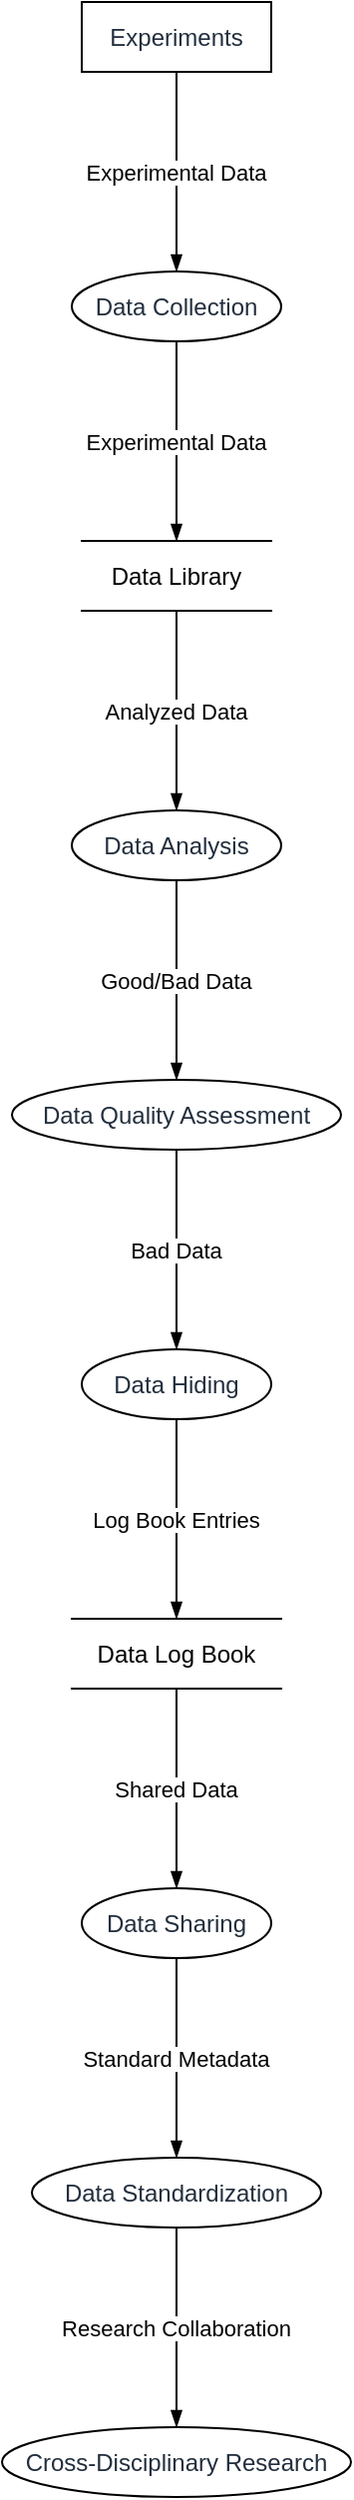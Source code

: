<mxfile version="23.0.2" type="device">
  <diagram name="Page-1" id="yKA3nkZ9hyEZQJGgd1ip">
    <mxGraphModel dx="794" dy="511" grid="1" gridSize="10" guides="1" tooltips="1" connect="1" arrows="1" fold="1" page="1" pageScale="1" pageWidth="827" pageHeight="1169" math="0" shadow="0">
      <root>
        <mxCell id="0" />
        <mxCell id="1" parent="0" />
        <UserObject label="Experiments" type="externalEntity" source="" flow="" placeholders="1" id="L_l9NxlN8VMAiC_uh_Qr-1">
          <mxCell style="shape=rectangle;whiteSpace=wrap;html=1;fillColor=#ffffff;strokeColor=#000000;align=center;verticalAlign=middle;fontColor=#232F3E;" vertex="1" parent="1">
            <mxGeometry x="40" width="95" height="35" as="geometry" />
          </mxCell>
        </UserObject>
        <UserObject label="Data Collection" type="process" source="1" flow="Experimental Data" placeholders="1" id="L_l9NxlN8VMAiC_uh_Qr-2">
          <mxCell style="shape=ellipse;perimeter=ellipsePerimeter;whiteSpace=wrap;html=1;fillColor=#ffffff;strokeColor=#000000;align=center;verticalAlign=middle;fontColor=#232F3E;" vertex="1" parent="1">
            <mxGeometry x="35" y="135" width="105" height="35" as="geometry" />
          </mxCell>
        </UserObject>
        <UserObject label="Data Library" type="dataStore" source="2" flow="Experimental Data" placeholders="1" id="L_l9NxlN8VMAiC_uh_Qr-3">
          <mxCell style="html=1;dashed=0;whiteSpace=wrap;shape=partialRectangle;right=0;left=0;" vertex="1" parent="1">
            <mxGeometry x="40" y="270" width="95" height="35" as="geometry" />
          </mxCell>
        </UserObject>
        <UserObject label="Data Analysis" type="process" source="3" flow="Analyzed Data" placeholders="1" id="L_l9NxlN8VMAiC_uh_Qr-4">
          <mxCell style="shape=ellipse;perimeter=ellipsePerimeter;whiteSpace=wrap;html=1;fillColor=#ffffff;strokeColor=#000000;align=center;verticalAlign=middle;fontColor=#232F3E;" vertex="1" parent="1">
            <mxGeometry x="35" y="405" width="105" height="35" as="geometry" />
          </mxCell>
        </UserObject>
        <UserObject label="Data Quality Assessment" type="process" source="4" flow="Good/Bad Data" placeholders="1" id="L_l9NxlN8VMAiC_uh_Qr-5">
          <mxCell style="shape=ellipse;perimeter=ellipsePerimeter;whiteSpace=wrap;html=1;fillColor=#ffffff;strokeColor=#000000;align=center;verticalAlign=middle;fontColor=#232F3E;" vertex="1" parent="1">
            <mxGeometry x="5" y="540" width="165" height="35" as="geometry" />
          </mxCell>
        </UserObject>
        <UserObject label="Data Hiding" type="process" source="5" flow="Bad Data" placeholders="1" id="L_l9NxlN8VMAiC_uh_Qr-6">
          <mxCell style="shape=ellipse;perimeter=ellipsePerimeter;whiteSpace=wrap;html=1;fillColor=#ffffff;strokeColor=#000000;align=center;verticalAlign=middle;fontColor=#232F3E;" vertex="1" parent="1">
            <mxGeometry x="40" y="675" width="95" height="35" as="geometry" />
          </mxCell>
        </UserObject>
        <UserObject label="Data Log Book" type="dataStore" source="6" flow="Log Book Entries" placeholders="1" id="L_l9NxlN8VMAiC_uh_Qr-7">
          <mxCell style="html=1;dashed=0;whiteSpace=wrap;shape=partialRectangle;right=0;left=0;" vertex="1" parent="1">
            <mxGeometry x="35" y="810" width="105" height="35" as="geometry" />
          </mxCell>
        </UserObject>
        <UserObject label="Data Sharing" type="process" source="7" flow="Shared Data" placeholders="1" id="L_l9NxlN8VMAiC_uh_Qr-8">
          <mxCell style="shape=ellipse;perimeter=ellipsePerimeter;whiteSpace=wrap;html=1;fillColor=#ffffff;strokeColor=#000000;align=center;verticalAlign=middle;fontColor=#232F3E;" vertex="1" parent="1">
            <mxGeometry x="40" y="945" width="95" height="35" as="geometry" />
          </mxCell>
        </UserObject>
        <UserObject label="Data Standardization" type="process" source="8" flow="Standard Metadata" placeholders="1" id="L_l9NxlN8VMAiC_uh_Qr-9">
          <mxCell style="shape=ellipse;perimeter=ellipsePerimeter;whiteSpace=wrap;html=1;fillColor=#ffffff;strokeColor=#000000;align=center;verticalAlign=middle;fontColor=#232F3E;" vertex="1" parent="1">
            <mxGeometry x="15" y="1080" width="145" height="35" as="geometry" />
          </mxCell>
        </UserObject>
        <UserObject label="Cross-Disciplinary Research" type="process" source="9" flow="Research Collaboration" placeholders="1" id="L_l9NxlN8VMAiC_uh_Qr-10">
          <mxCell style="shape=ellipse;perimeter=ellipsePerimeter;whiteSpace=wrap;html=1;fillColor=#ffffff;strokeColor=#000000;align=center;verticalAlign=middle;fontColor=#232F3E;" vertex="1" parent="1">
            <mxGeometry y="1215" width="175" height="35" as="geometry" />
          </mxCell>
        </UserObject>
        <mxCell id="L_l9NxlN8VMAiC_uh_Qr-11" value="Experimental Data" style="endArrow=blockThin;endFill=1;fontSize=11;orthogonal=1;noEdgeStyle=1;" edge="1" parent="1" source="L_l9NxlN8VMAiC_uh_Qr-1" target="L_l9NxlN8VMAiC_uh_Qr-2">
          <mxGeometry relative="1" as="geometry">
            <Array as="points">
              <mxPoint x="87.5" y="47" />
              <mxPoint x="87.5" y="123" />
            </Array>
          </mxGeometry>
        </mxCell>
        <mxCell id="L_l9NxlN8VMAiC_uh_Qr-12" value="Experimental Data" style="endArrow=blockThin;endFill=1;fontSize=11;orthogonal=1;noEdgeStyle=1;" edge="1" parent="1" source="L_l9NxlN8VMAiC_uh_Qr-2" target="L_l9NxlN8VMAiC_uh_Qr-3">
          <mxGeometry relative="1" as="geometry">
            <Array as="points">
              <mxPoint x="87.5" y="182" />
              <mxPoint x="87.5" y="258" />
            </Array>
          </mxGeometry>
        </mxCell>
        <mxCell id="L_l9NxlN8VMAiC_uh_Qr-13" value="Analyzed Data" style="endArrow=blockThin;endFill=1;fontSize=11;orthogonal=1;noEdgeStyle=1;" edge="1" parent="1" source="L_l9NxlN8VMAiC_uh_Qr-3" target="L_l9NxlN8VMAiC_uh_Qr-4">
          <mxGeometry relative="1" as="geometry">
            <Array as="points">
              <mxPoint x="87.5" y="317" />
              <mxPoint x="87.5" y="393" />
            </Array>
          </mxGeometry>
        </mxCell>
        <mxCell id="L_l9NxlN8VMAiC_uh_Qr-14" value="Good/Bad Data" style="endArrow=blockThin;endFill=1;fontSize=11;orthogonal=1;noEdgeStyle=1;" edge="1" parent="1" source="L_l9NxlN8VMAiC_uh_Qr-4" target="L_l9NxlN8VMAiC_uh_Qr-5">
          <mxGeometry relative="1" as="geometry">
            <Array as="points">
              <mxPoint x="87.5" y="452" />
              <mxPoint x="87.5" y="528" />
            </Array>
          </mxGeometry>
        </mxCell>
        <mxCell id="L_l9NxlN8VMAiC_uh_Qr-15" value="Bad Data" style="endArrow=blockThin;endFill=1;fontSize=11;orthogonal=1;noEdgeStyle=1;" edge="1" parent="1" source="L_l9NxlN8VMAiC_uh_Qr-5" target="L_l9NxlN8VMAiC_uh_Qr-6">
          <mxGeometry relative="1" as="geometry">
            <Array as="points">
              <mxPoint x="87.5" y="587" />
              <mxPoint x="87.5" y="663" />
            </Array>
          </mxGeometry>
        </mxCell>
        <mxCell id="L_l9NxlN8VMAiC_uh_Qr-16" value="Log Book Entries" style="endArrow=blockThin;endFill=1;fontSize=11;orthogonal=1;noEdgeStyle=1;" edge="1" parent="1" source="L_l9NxlN8VMAiC_uh_Qr-6" target="L_l9NxlN8VMAiC_uh_Qr-7">
          <mxGeometry relative="1" as="geometry">
            <Array as="points">
              <mxPoint x="87.5" y="722" />
              <mxPoint x="87.5" y="798" />
            </Array>
          </mxGeometry>
        </mxCell>
        <mxCell id="L_l9NxlN8VMAiC_uh_Qr-17" value="Shared Data" style="endArrow=blockThin;endFill=1;fontSize=11;orthogonal=1;noEdgeStyle=1;" edge="1" parent="1" source="L_l9NxlN8VMAiC_uh_Qr-7" target="L_l9NxlN8VMAiC_uh_Qr-8">
          <mxGeometry relative="1" as="geometry">
            <Array as="points">
              <mxPoint x="87.5" y="857" />
              <mxPoint x="87.5" y="933" />
            </Array>
          </mxGeometry>
        </mxCell>
        <mxCell id="L_l9NxlN8VMAiC_uh_Qr-18" value="Standard Metadata" style="endArrow=blockThin;endFill=1;fontSize=11;orthogonal=1;noEdgeStyle=1;" edge="1" parent="1" source="L_l9NxlN8VMAiC_uh_Qr-8" target="L_l9NxlN8VMAiC_uh_Qr-9">
          <mxGeometry relative="1" as="geometry">
            <Array as="points">
              <mxPoint x="87.5" y="992" />
              <mxPoint x="87.5" y="1068" />
            </Array>
          </mxGeometry>
        </mxCell>
        <mxCell id="L_l9NxlN8VMAiC_uh_Qr-19" value="Research Collaboration" style="endArrow=blockThin;endFill=1;fontSize=11;orthogonal=1;noEdgeStyle=1;" edge="1" parent="1" source="L_l9NxlN8VMAiC_uh_Qr-9" target="L_l9NxlN8VMAiC_uh_Qr-10">
          <mxGeometry relative="1" as="geometry">
            <Array as="points">
              <mxPoint x="87.5" y="1127" />
              <mxPoint x="87.5" y="1203" />
            </Array>
          </mxGeometry>
        </mxCell>
      </root>
    </mxGraphModel>
  </diagram>
</mxfile>
